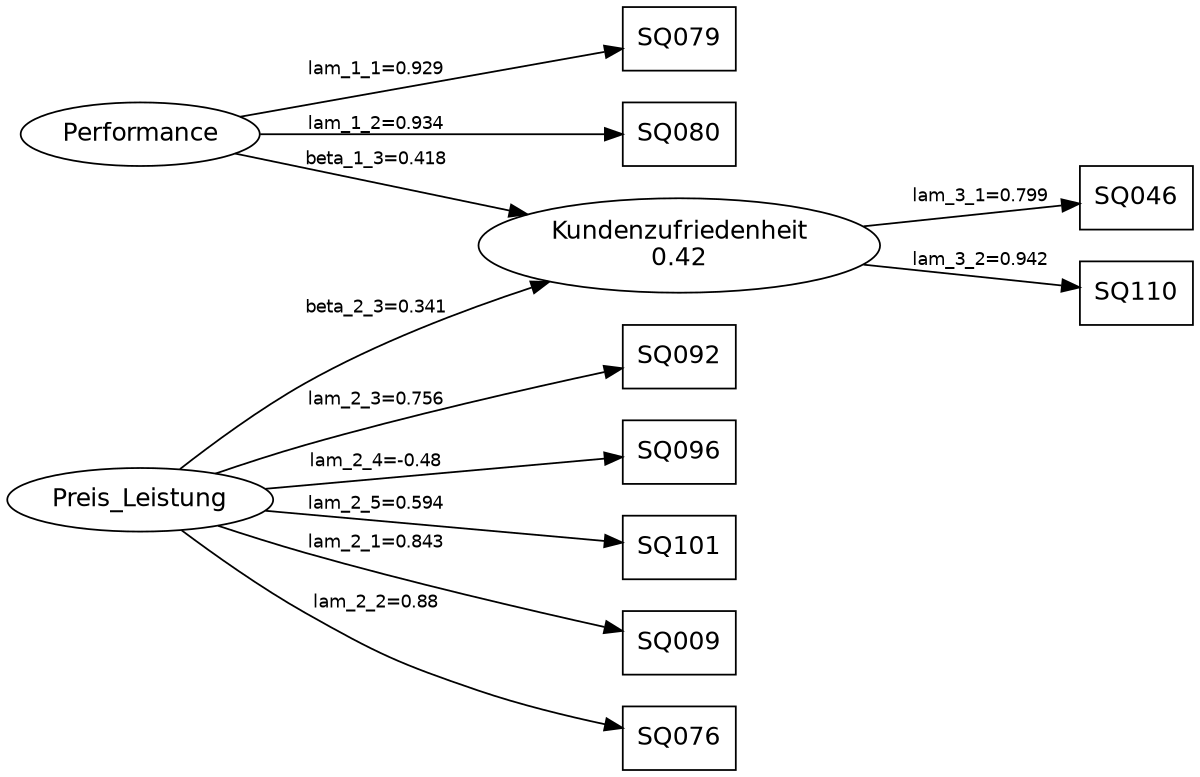 digraph "PB_model" {
  rankdir=LR;
  size="8,8";
  node [fontname="Helvetica" fontsize=14 shape=box];
  edge [fontname="Helvetica" fontsize=10];
  center=1;
  "Performance" [shape=ellipse]
  "Preis_Leistung" [shape=ellipse]
  "Kundenzufriedenheit" [shape=ellipse, label="Kundenzufriedenheit\n0.42"]
 "Performance" -> "SQ079" [label="lam_1_1=0.929"];
  "Performance" -> "SQ080" [label="lam_1_2=0.934"];
  "Preis_Leistung" -> "SQ009" [label="lam_2_1=0.843"];
  "Preis_Leistung" -> "SQ076" [label="lam_2_2=0.88"];
  "Preis_Leistung" -> "SQ092" [label="lam_2_3=0.756"];
  "Preis_Leistung" -> "SQ096" [label="lam_2_4=-0.48"];
  "Preis_Leistung" -> "SQ101" [label="lam_2_5=0.594"];
  "Kundenzufriedenheit" -> "SQ046" [label="lam_3_1=0.799"];
  "Kundenzufriedenheit" -> "SQ110" [label="lam_3_2=0.942"];
  "Performance" -> "Kundenzufriedenheit" [label="beta_1_3=0.418"];
  "Preis_Leistung" -> "Kundenzufriedenheit" [label="beta_2_3=0.341"];
}
